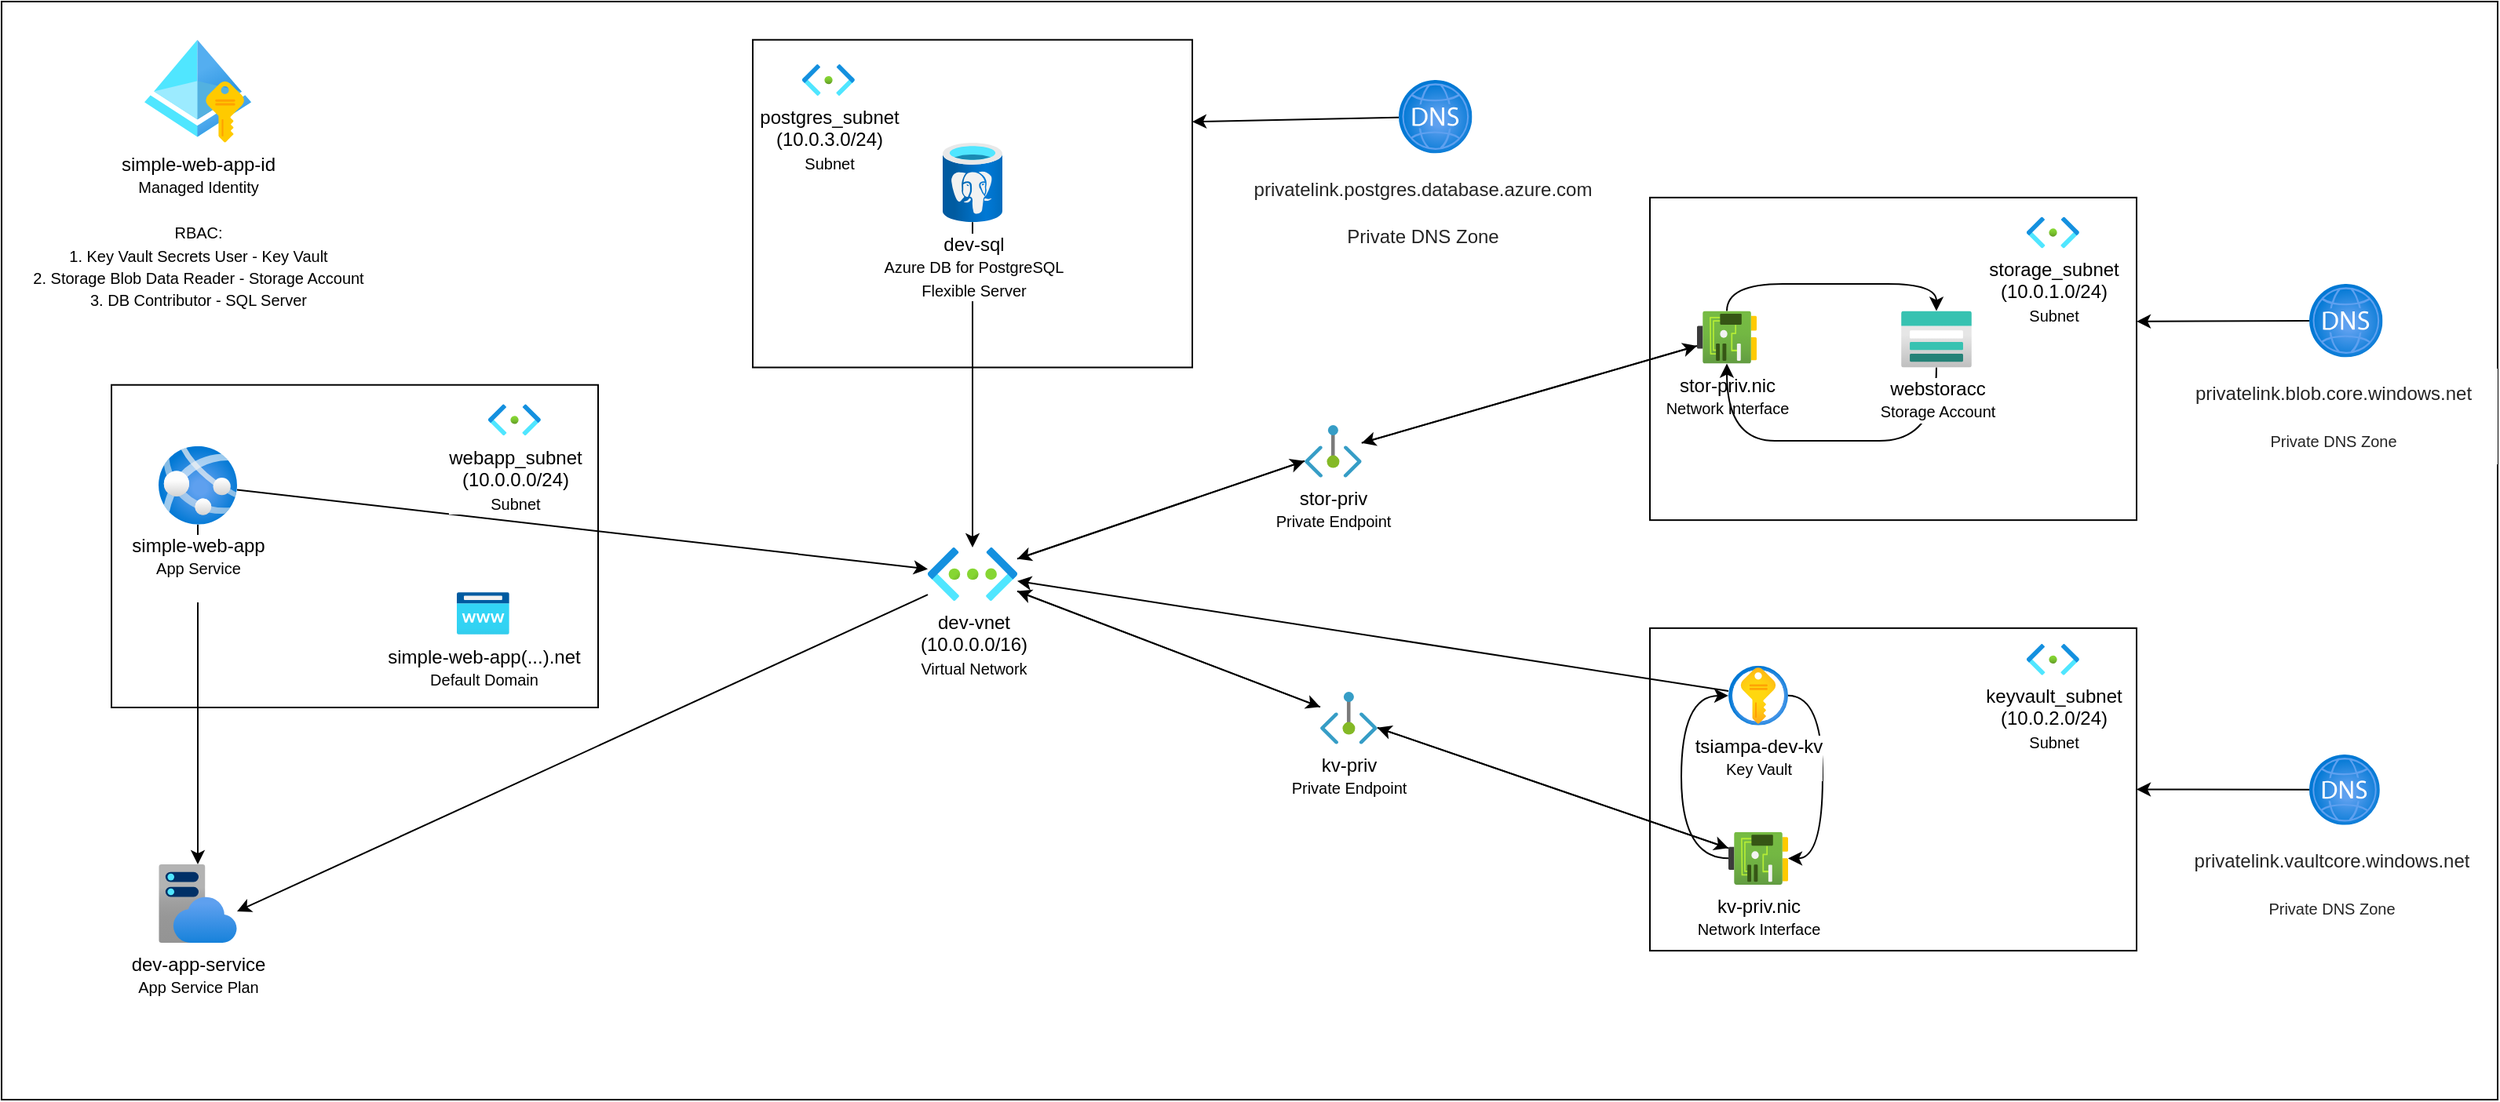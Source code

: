 <mxfile>
    <diagram name="Page-1" id="c442s6LptLY7ps0O6eYq">
        <mxGraphModel dx="2525" dy="2148" grid="1" gridSize="10" guides="1" tooltips="1" connect="1" arrows="1" fold="1" page="1" pageScale="1" pageWidth="850" pageHeight="1100" math="0" shadow="0">
            <root>
                <mxCell id="0"/>
                <mxCell id="1" parent="0"/>
                <mxCell id="WnGC63VPYkQ0A40VaTRL-3" value="" style="rounded=0;whiteSpace=wrap;html=1;shadow=0;" parent="1" vertex="1">
                    <mxGeometry x="-170" y="-60" width="1590" height="700" as="geometry"/>
                </mxCell>
                <mxCell id="WnGC63VPYkQ0A40VaTRL-50" value="&lt;blockquote style=&quot;margin: 0 0 0 40px; border: none; padding: 0px;&quot;&gt;&lt;br&gt;&lt;/blockquote&gt;" style="rounded=0;whiteSpace=wrap;html=1;align=left;" parent="1" vertex="1">
                    <mxGeometry x="308.5" y="-35.63" width="280" height="208.87" as="geometry"/>
                </mxCell>
                <mxCell id="WnGC63VPYkQ0A40VaTRL-35" value="&lt;blockquote style=&quot;margin: 0 0 0 40px; border: none; padding: 0px;&quot;&gt;&lt;br&gt;&lt;/blockquote&gt;" style="rounded=0;whiteSpace=wrap;html=1;align=left;" parent="1" vertex="1">
                    <mxGeometry x="-100" y="184.37" width="310" height="205.63" as="geometry"/>
                </mxCell>
                <mxCell id="WnGC63VPYkQ0A40VaTRL-24" value="" style="rounded=0;whiteSpace=wrap;html=1;" parent="1" vertex="1">
                    <mxGeometry x="880" y="339.42" width="310" height="205.63" as="geometry"/>
                </mxCell>
                <mxCell id="WnGC63VPYkQ0A40VaTRL-20" value="" style="rounded=0;whiteSpace=wrap;html=1;" parent="1" vertex="1">
                    <mxGeometry x="880" y="64.94" width="310" height="205.63" as="geometry"/>
                </mxCell>
                <mxCell id="WnGC63VPYkQ0A40VaTRL-2" value="dev-app-service&lt;div&gt;&lt;font style=&quot;font-size: 10px;&quot;&gt;App Service Pla&lt;/font&gt;&lt;font style=&quot;font-size: 10px;&quot;&gt;n&lt;/font&gt;&lt;/div&gt;" style="image;aspect=fixed;html=1;points=[];align=center;fontSize=12;image=img/lib/azure2/app_services/App_Service_Plans.svg;" parent="1" vertex="1">
                    <mxGeometry x="-70" y="490" width="50" height="50" as="geometry"/>
                </mxCell>
                <mxCell id="WnGC63VPYkQ0A40VaTRL-5" style="rounded=0;orthogonalLoop=1;jettySize=auto;html=1;" parent="1" source="WnGC63VPYkQ0A40VaTRL-4" target="WnGC63VPYkQ0A40VaTRL-2" edge="1">
                    <mxGeometry relative="1" as="geometry"/>
                </mxCell>
                <mxCell id="WnGC63VPYkQ0A40VaTRL-7" style="rounded=0;orthogonalLoop=1;jettySize=auto;html=1;" parent="1" source="WnGC63VPYkQ0A40VaTRL-4" target="WnGC63VPYkQ0A40VaTRL-6" edge="1">
                    <mxGeometry relative="1" as="geometry"/>
                </mxCell>
                <mxCell id="WnGC63VPYkQ0A40VaTRL-4" value="&lt;div&gt;simple-web-app&lt;/div&gt;&lt;div&gt;&lt;font style=&quot;font-size: 10px;&quot;&gt;App Service&lt;/font&gt;&lt;/div&gt;&lt;div&gt;&lt;br&gt;&lt;/div&gt;" style="image;aspect=fixed;html=1;points=[];align=center;fontSize=12;image=img/lib/azure2/app_services/App_Services.svg;" parent="1" vertex="1">
                    <mxGeometry x="-70" y="223.33" width="50" height="50" as="geometry"/>
                </mxCell>
                <mxCell id="WnGC63VPYkQ0A40VaTRL-11" style="rounded=0;orthogonalLoop=1;jettySize=auto;html=1;" parent="1" source="WnGC63VPYkQ0A40VaTRL-21" target="WnGC63VPYkQ0A40VaTRL-10" edge="1">
                    <mxGeometry relative="1" as="geometry"/>
                </mxCell>
                <mxCell id="WnGC63VPYkQ0A40VaTRL-13" style="rounded=0;orthogonalLoop=1;jettySize=auto;html=1;" parent="1" source="WnGC63VPYkQ0A40VaTRL-25" target="WnGC63VPYkQ0A40VaTRL-12" edge="1">
                    <mxGeometry relative="1" as="geometry"/>
                </mxCell>
                <mxCell id="WnGC63VPYkQ0A40VaTRL-6" value="dev-vnet&lt;div&gt;(10.0.0.0/16)&lt;br&gt;&lt;div&gt;&lt;font size=&quot;1&quot;&gt;Virtual Network&lt;/font&gt;&lt;/div&gt;&lt;/div&gt;" style="image;aspect=fixed;html=1;points=[];align=center;fontSize=12;image=img/lib/azure2/networking/Virtual_Networks.svg;" parent="1" vertex="1">
                    <mxGeometry x="420" y="287.98" width="57" height="34.03" as="geometry"/>
                </mxCell>
                <mxCell id="WnGC63VPYkQ0A40VaTRL-9" style="rounded=0;orthogonalLoop=1;jettySize=auto;html=1;" parent="1" source="WnGC63VPYkQ0A40VaTRL-8" target="WnGC63VPYkQ0A40VaTRL-6" edge="1">
                    <mxGeometry relative="1" as="geometry"/>
                </mxCell>
                <mxCell id="WnGC63VPYkQ0A40VaTRL-8" value="dev-sql&lt;div&gt;&lt;font size=&quot;1&quot;&gt;Azure DB for PostgreSQL&lt;/font&gt;&lt;/div&gt;&lt;div&gt;&lt;font size=&quot;1&quot;&gt;Flexible Server&lt;/font&gt;&lt;/div&gt;" style="image;aspect=fixed;html=1;points=[];align=center;fontSize=12;image=img/lib/azure2/databases/Azure_Database_PostgreSQL_Server.svg;" parent="1" vertex="1">
                    <mxGeometry x="429.5" y="30" width="38" height="50.67" as="geometry"/>
                </mxCell>
                <mxCell id="WnGC63VPYkQ0A40VaTRL-16" style="rounded=0;orthogonalLoop=1;jettySize=auto;html=1;" parent="1" source="WnGC63VPYkQ0A40VaTRL-21" target="WnGC63VPYkQ0A40VaTRL-6" edge="1">
                    <mxGeometry relative="1" as="geometry"/>
                </mxCell>
                <mxCell id="WnGC63VPYkQ0A40VaTRL-39" style="edgeStyle=orthogonalEdgeStyle;rounded=0;orthogonalLoop=1;jettySize=auto;html=1;curved=1;" parent="1" source="WnGC63VPYkQ0A40VaTRL-10" target="WnGC63VPYkQ0A40VaTRL-38" edge="1">
                    <mxGeometry relative="1" as="geometry">
                        <Array as="points">
                            <mxPoint x="1000" y="120"/>
                            <mxPoint x="1000" y="120"/>
                        </Array>
                    </mxGeometry>
                </mxCell>
                <mxCell id="WnGC63VPYkQ0A40VaTRL-10" value="stor-priv.nic&lt;div&gt;&lt;font size=&quot;1&quot;&gt;Network Interface&lt;/font&gt;&lt;/div&gt;" style="image;aspect=fixed;html=1;points=[];align=center;fontSize=12;image=img/lib/azure2/networking/Network_Interfaces.svg;" parent="1" vertex="1">
                    <mxGeometry x="910" y="137.24" width="38" height="33.53" as="geometry"/>
                </mxCell>
                <mxCell id="WnGC63VPYkQ0A40VaTRL-18" style="rounded=0;orthogonalLoop=1;jettySize=auto;html=1;" parent="1" source="WnGC63VPYkQ0A40VaTRL-25" target="WnGC63VPYkQ0A40VaTRL-6" edge="1">
                    <mxGeometry relative="1" as="geometry"/>
                </mxCell>
                <mxCell id="WnGC63VPYkQ0A40VaTRL-34" style="edgeStyle=orthogonalEdgeStyle;rounded=0;orthogonalLoop=1;jettySize=auto;html=1;curved=1;" parent="1" source="WnGC63VPYkQ0A40VaTRL-12" target="WnGC63VPYkQ0A40VaTRL-28" edge="1">
                    <mxGeometry relative="1" as="geometry">
                        <Array as="points">
                            <mxPoint x="900" y="486.185"/>
                            <mxPoint x="900" y="382.43"/>
                        </Array>
                    </mxGeometry>
                </mxCell>
                <mxCell id="WnGC63VPYkQ0A40VaTRL-12" value="kv-priv.nic&lt;div&gt;&lt;font size=&quot;1&quot;&gt;Network Interface&lt;/font&gt;&lt;/div&gt;" style="image;aspect=fixed;html=1;points=[];align=center;fontSize=12;image=img/lib/azure2/networking/Network_Interfaces.svg;" parent="1" vertex="1">
                    <mxGeometry x="930" y="469.42" width="38" height="33.53" as="geometry"/>
                </mxCell>
                <mxCell id="WnGC63VPYkQ0A40VaTRL-19" value="storage_subnet&lt;br&gt;(10.0.1.0/24)&lt;br&gt;&lt;font size=&quot;1&quot;&gt;Subnet&lt;/font&gt;" style="image;aspect=fixed;html=1;points=[];align=center;fontSize=12;image=img/lib/azure2/networking/Subnet.svg;" parent="1" vertex="1">
                    <mxGeometry x="1120" y="77.24" width="33.4" height="20" as="geometry"/>
                </mxCell>
                <mxCell id="WnGC63VPYkQ0A40VaTRL-22" value="" style="rounded=0;orthogonalLoop=1;jettySize=auto;html=1;" parent="1" source="WnGC63VPYkQ0A40VaTRL-10" target="WnGC63VPYkQ0A40VaTRL-21" edge="1">
                    <mxGeometry relative="1" as="geometry">
                        <mxPoint x="850" y="135" as="sourcePoint"/>
                        <mxPoint x="477" y="293" as="targetPoint"/>
                    </mxGeometry>
                </mxCell>
                <mxCell id="WnGC63VPYkQ0A40VaTRL-23" value="" style="rounded=0;orthogonalLoop=1;jettySize=auto;html=1;" parent="1" source="WnGC63VPYkQ0A40VaTRL-6" target="WnGC63VPYkQ0A40VaTRL-21" edge="1">
                    <mxGeometry relative="1" as="geometry">
                        <mxPoint x="477" y="293" as="sourcePoint"/>
                        <mxPoint x="850" y="135" as="targetPoint"/>
                    </mxGeometry>
                </mxCell>
                <mxCell id="WnGC63VPYkQ0A40VaTRL-21" value="stor-priv&lt;div&gt;&lt;font size=&quot;1&quot;&gt;Private Endpoint&lt;/font&gt;&lt;/div&gt;" style="image;aspect=fixed;html=1;points=[];align=center;fontSize=12;image=img/lib/azure2/networking/Private_Endpoint.svg;" parent="1" vertex="1">
                    <mxGeometry x="660" y="210" width="36.36" height="33.33" as="geometry"/>
                </mxCell>
                <mxCell id="WnGC63VPYkQ0A40VaTRL-26" value="" style="rounded=0;orthogonalLoop=1;jettySize=auto;html=1;" parent="1" source="WnGC63VPYkQ0A40VaTRL-12" target="WnGC63VPYkQ0A40VaTRL-25" edge="1">
                    <mxGeometry relative="1" as="geometry">
                        <mxPoint x="870" y="368" as="sourcePoint"/>
                        <mxPoint x="477" y="309" as="targetPoint"/>
                    </mxGeometry>
                </mxCell>
                <mxCell id="WnGC63VPYkQ0A40VaTRL-27" value="" style="rounded=0;orthogonalLoop=1;jettySize=auto;html=1;" parent="1" source="WnGC63VPYkQ0A40VaTRL-6" target="WnGC63VPYkQ0A40VaTRL-25" edge="1">
                    <mxGeometry relative="1" as="geometry">
                        <mxPoint x="477" y="309" as="sourcePoint"/>
                        <mxPoint x="870" y="368" as="targetPoint"/>
                    </mxGeometry>
                </mxCell>
                <mxCell id="WnGC63VPYkQ0A40VaTRL-25" value="kv-priv&lt;br&gt;&lt;font size=&quot;1&quot;&gt;Private Endpoint&lt;/font&gt;" style="image;aspect=fixed;html=1;points=[];align=center;fontSize=12;image=img/lib/azure2/networking/Private_Endpoint.svg;" parent="1" vertex="1">
                    <mxGeometry x="670" y="380" width="36.36" height="33.33" as="geometry"/>
                </mxCell>
                <mxCell id="WnGC63VPYkQ0A40VaTRL-30" style="rounded=0;orthogonalLoop=1;jettySize=auto;html=1;" parent="1" source="WnGC63VPYkQ0A40VaTRL-28" target="WnGC63VPYkQ0A40VaTRL-6" edge="1">
                    <mxGeometry relative="1" as="geometry"/>
                </mxCell>
                <mxCell id="WnGC63VPYkQ0A40VaTRL-33" style="edgeStyle=orthogonalEdgeStyle;rounded=0;orthogonalLoop=1;jettySize=auto;html=1;curved=1;" parent="1" source="WnGC63VPYkQ0A40VaTRL-28" target="WnGC63VPYkQ0A40VaTRL-12" edge="1">
                    <mxGeometry relative="1" as="geometry">
                        <Array as="points">
                            <mxPoint x="990" y="382.43"/>
                            <mxPoint x="990" y="486.185"/>
                        </Array>
                    </mxGeometry>
                </mxCell>
                <mxCell id="WnGC63VPYkQ0A40VaTRL-28" value="tsiampa-dev-kv&lt;div&gt;&lt;font size=&quot;1&quot;&gt;Key Vault&lt;/font&gt;&lt;/div&gt;" style="image;aspect=fixed;html=1;points=[];align=center;fontSize=12;image=img/lib/azure2/security/Key_Vaults.svg;" parent="1" vertex="1">
                    <mxGeometry x="930" y="363.43" width="38" height="38" as="geometry"/>
                </mxCell>
                <mxCell id="WnGC63VPYkQ0A40VaTRL-29" value="keyvault_subnet&lt;br&gt;(10.0.2.0/24)&lt;br&gt;&lt;font size=&quot;1&quot;&gt;Subnet&lt;/font&gt;" style="image;aspect=fixed;html=1;points=[];align=center;fontSize=12;image=img/lib/azure2/networking/Subnet.svg;" parent="1" vertex="1">
                    <mxGeometry x="1120" y="349.42" width="33.4" height="20" as="geometry"/>
                </mxCell>
                <mxCell id="WnGC63VPYkQ0A40VaTRL-36" value="webapp_subnet&lt;br&gt;(10.0.0.0/24)&lt;br&gt;&lt;font size=&quot;1&quot;&gt;Subnet&lt;/font&gt;" style="image;aspect=fixed;html=1;points=[];align=center;fontSize=12;image=img/lib/azure2/networking/Subnet.svg;" parent="1" vertex="1">
                    <mxGeometry x="140" y="196.67" width="33.4" height="20" as="geometry"/>
                </mxCell>
                <mxCell id="WnGC63VPYkQ0A40VaTRL-40" style="edgeStyle=orthogonalEdgeStyle;rounded=0;orthogonalLoop=1;jettySize=auto;html=1;curved=1;" parent="1" source="WnGC63VPYkQ0A40VaTRL-38" target="WnGC63VPYkQ0A40VaTRL-10" edge="1">
                    <mxGeometry relative="1" as="geometry">
                        <Array as="points">
                            <mxPoint x="990" y="220"/>
                            <mxPoint x="990" y="220"/>
                        </Array>
                    </mxGeometry>
                </mxCell>
                <mxCell id="WnGC63VPYkQ0A40VaTRL-38" value="webstoracc&lt;br&gt;&lt;font size=&quot;1&quot;&gt;Storage Account&lt;/font&gt;" style="image;aspect=fixed;html=1;points=[];align=center;fontSize=12;image=img/lib/azure2/storage/Storage_Accounts.svg;" parent="1" vertex="1">
                    <mxGeometry x="1040" y="137.24" width="45" height="36" as="geometry"/>
                </mxCell>
                <mxCell id="WnGC63VPYkQ0A40VaTRL-41" style="rounded=0;orthogonalLoop=1;jettySize=auto;html=1;entryX=1;entryY=0.6;entryDx=0;entryDy=0;entryPerimeter=0;" parent="1" source="WnGC63VPYkQ0A40VaTRL-6" target="WnGC63VPYkQ0A40VaTRL-2" edge="1">
                    <mxGeometry relative="1" as="geometry"/>
                </mxCell>
                <mxCell id="WnGC63VPYkQ0A40VaTRL-43" value="simple-web-app-id&lt;br&gt;&lt;font size=&quot;1&quot;&gt;Managed Identity&lt;br&gt;&lt;br&gt;RBAC:&lt;br&gt;1. Key Vault Secrets User - Key Vault&lt;/font&gt;&lt;div&gt;&lt;font size=&quot;1&quot;&gt;2. Storage Blob Data Reader - Storage Account&lt;/font&gt;&lt;/div&gt;&lt;div&gt;&lt;font size=&quot;1&quot;&gt;3. DB Contributor - SQL Server&lt;/font&gt;&lt;/div&gt;" style="image;aspect=fixed;html=1;points=[];align=center;fontSize=12;image=img/lib/azure2/identity/Managed_Identities.svg;" parent="1" vertex="1">
                    <mxGeometry x="-79" y="-36" width="68" height="66" as="geometry"/>
                </mxCell>
                <mxCell id="WnGC63VPYkQ0A40VaTRL-44" value="&lt;h2 style=&quot;margin: 0px 16px 0px 0px; overflow: hidden; text-overflow: ellipsis; line-height: 28px; flex: 0 1 auto; color: rgb(36, 36, 36);&quot; aria-describedby=&quot;d94a17a2-b767-4b31-a5c8-409c018c01a2&quot; id=&quot;d94a17a2-b767-4b31-a5c8-409c018c01a1&quot; class=&quot;fxs-blade-title-titleText msportalfx-tooltip-overflow&quot;&gt;&lt;font style=&quot;font-weight: normal;&quot; face=&quot;Helvetica&quot;&gt;&lt;span style=&quot;font-size: 12px;&quot;&gt;privatelink.blob.core.windows.net&lt;/span&gt;&lt;br&gt;&lt;font size=&quot;1&quot;&gt;Private DNS Zone&lt;/font&gt;&lt;/font&gt;&lt;/h2&gt;" style="image;aspect=fixed;html=1;points=[];align=center;fontSize=12;image=img/lib/azure2/networking/DNS_Zones.svg;" parent="1" vertex="1">
                    <mxGeometry x="1300" y="120" width="46.76" height="46.76" as="geometry"/>
                </mxCell>
                <mxCell id="WnGC63VPYkQ0A40VaTRL-55" style="rounded=0;orthogonalLoop=1;jettySize=auto;html=1;entryX=1;entryY=0.5;entryDx=0;entryDy=0;" parent="1" source="WnGC63VPYkQ0A40VaTRL-47" target="WnGC63VPYkQ0A40VaTRL-24" edge="1">
                    <mxGeometry relative="1" as="geometry"/>
                </mxCell>
                <mxCell id="WnGC63VPYkQ0A40VaTRL-47" value="&lt;h2 style=&quot;margin: 0px 16px 0px 0px; overflow: hidden; text-overflow: ellipsis; line-height: 28px; flex: 0 1 auto; color: rgb(36, 36, 36);&quot; aria-describedby=&quot;d94a17a2-b767-4b31-a5c8-409c018c01a2&quot; id=&quot;d94a17a2-b767-4b31-a5c8-409c018c01a1&quot; class=&quot;fxs-blade-title-titleText msportalfx-tooltip-overflow&quot;&gt;&lt;font style=&quot;font-weight: normal;&quot; face=&quot;Helvetica&quot;&gt;&lt;span style=&quot;font-size: 12px;&quot;&gt;privatelink.vaultcore.windows.net&lt;/span&gt;&lt;br&gt;&lt;font size=&quot;1&quot;&gt;Private DNS Zone&lt;/font&gt;&lt;/font&gt;&lt;/h2&gt;" style="image;aspect=fixed;html=1;points=[];align=center;fontSize=12;image=img/lib/azure2/networking/DNS_Zones.svg;" parent="1" vertex="1">
                    <mxGeometry x="1300" y="420" width="44.93" height="44.93" as="geometry"/>
                </mxCell>
                <mxCell id="WnGC63VPYkQ0A40VaTRL-48" value="simple-web-app(...).net&lt;div&gt;&lt;font style=&quot;font-size: 10px;&quot;&gt;Default Domain&lt;/font&gt;&lt;/div&gt;" style="image;aspect=fixed;html=1;points=[];align=center;fontSize=12;image=img/lib/azure2/app_services/App_Service_Domains.svg;" parent="1" vertex="1">
                    <mxGeometry x="120" y="316.49" width="33.4" height="27.01" as="geometry"/>
                </mxCell>
                <mxCell id="WnGC63VPYkQ0A40VaTRL-51" value="postgres_subnet&lt;br&gt;(10.0.3.0/24)&lt;br&gt;&lt;font size=&quot;1&quot;&gt;Subnet&lt;/font&gt;" style="image;aspect=fixed;html=1;points=[];align=center;fontSize=12;image=img/lib/azure2/networking/Subnet.svg;" parent="1" vertex="1">
                    <mxGeometry x="340" y="-20" width="33.4" height="20" as="geometry"/>
                </mxCell>
                <mxCell id="WnGC63VPYkQ0A40VaTRL-53" style="rounded=0;orthogonalLoop=1;jettySize=auto;html=1;entryX=1;entryY=0.25;entryDx=0;entryDy=0;" parent="1" source="WnGC63VPYkQ0A40VaTRL-52" target="WnGC63VPYkQ0A40VaTRL-50" edge="1">
                    <mxGeometry relative="1" as="geometry"/>
                </mxCell>
                <mxCell id="WnGC63VPYkQ0A40VaTRL-52" value="&lt;h2 style=&quot;margin: 0px 16px 0px 0px; overflow: hidden; text-overflow: ellipsis; line-height: 28px; flex: 0 1 auto; color: rgb(36, 36, 36); text-align: left;&quot; aria-describedby=&quot;d94a17a2-b767-4b31-a5c8-409c018c08e6&quot; id=&quot;d94a17a2-b767-4b31-a5c8-409c018c08e5&quot; class=&quot;fxs-blade-title-titleText msportalfx-tooltip-overflow&quot;&gt;&lt;font face=&quot;Helvetica&quot; style=&quot;font-size: 12px; font-weight: normal;&quot;&gt;privatelink.postgres.database.azure.com&lt;/font&gt;&lt;/h2&gt;&lt;h2 style=&quot;margin: 0px 16px 0px 0px; overflow: hidden; text-overflow: ellipsis; line-height: 28px; flex: 0 1 auto; color: rgb(36, 36, 36);&quot; aria-describedby=&quot;d94a17a2-b767-4b31-a5c8-409c018c01a2&quot; id=&quot;d94a17a2-b767-4b31-a5c8-409c018c01a1&quot; class=&quot;fxs-blade-title-titleText msportalfx-tooltip-overflow&quot;&gt;&lt;font style=&quot;font-weight: normal;&quot; face=&quot;Helvetica&quot;&gt;&lt;font style=&quot;font-size: 12px;&quot;&gt;Private DNS Zone&lt;/font&gt;&lt;/font&gt;&lt;/h2&gt;" style="image;aspect=fixed;html=1;points=[];align=center;fontSize=12;image=img/lib/azure2/networking/DNS_Zones.svg;" parent="1" vertex="1">
                    <mxGeometry x="720" y="-10" width="46.76" height="46.76" as="geometry"/>
                </mxCell>
                <mxCell id="WnGC63VPYkQ0A40VaTRL-54" style="rounded=0;orthogonalLoop=1;jettySize=auto;html=1;entryX=1;entryY=0.384;entryDx=0;entryDy=0;entryPerimeter=0;" parent="1" source="WnGC63VPYkQ0A40VaTRL-44" target="WnGC63VPYkQ0A40VaTRL-20" edge="1">
                    <mxGeometry relative="1" as="geometry"/>
                </mxCell>
            </root>
        </mxGraphModel>
    </diagram>
</mxfile>